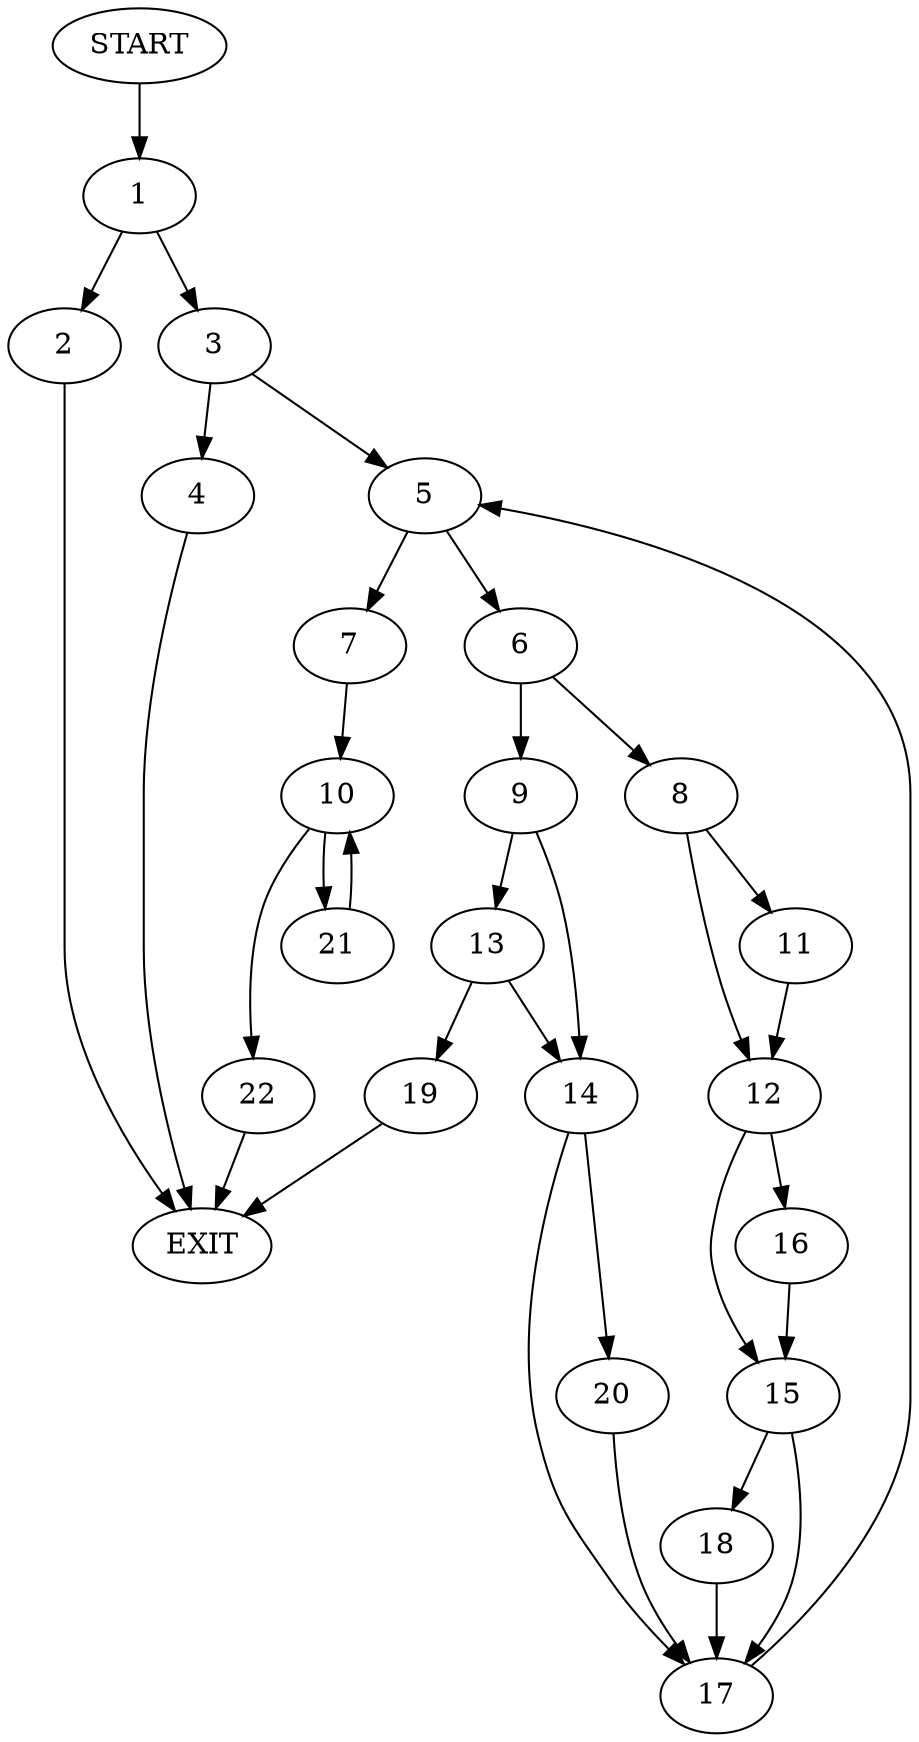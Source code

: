 digraph {
0 [label="START"]
23 [label="EXIT"]
0 -> 1
1 -> 2
1 -> 3
3 -> 4
3 -> 5
2 -> 23
5 -> 6
5 -> 7
4 -> 23
6 -> 8
6 -> 9
7 -> 10
8 -> 11
8 -> 12
9 -> 13
9 -> 14
11 -> 12
12 -> 15
12 -> 16
16 -> 15
15 -> 17
15 -> 18
17 -> 5
18 -> 17
13 -> 19
13 -> 14
14 -> 20
14 -> 17
19 -> 23
20 -> 17
10 -> 21
10 -> 22
21 -> 10
22 -> 23
}
